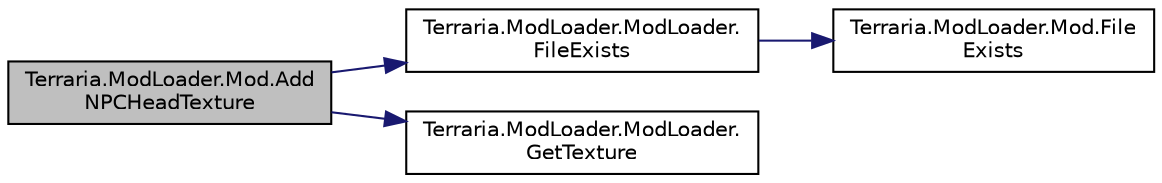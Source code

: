 digraph "Terraria.ModLoader.Mod.AddNPCHeadTexture"
{
  edge [fontname="Helvetica",fontsize="10",labelfontname="Helvetica",labelfontsize="10"];
  node [fontname="Helvetica",fontsize="10",shape=record];
  rankdir="LR";
  Node57 [label="Terraria.ModLoader.Mod.Add\lNPCHeadTexture",height=0.2,width=0.4,color="black", fillcolor="grey75", style="filled", fontcolor="black"];
  Node57 -> Node58 [color="midnightblue",fontsize="10",style="solid",fontname="Helvetica"];
  Node58 [label="Terraria.ModLoader.ModLoader.\lFileExists",height=0.2,width=0.4,color="black", fillcolor="white", style="filled",URL="$class_terraria_1_1_mod_loader_1_1_mod_loader.html#aeb0d9d1bfee842c0e232de398756f869"];
  Node58 -> Node59 [color="midnightblue",fontsize="10",style="solid",fontname="Helvetica"];
  Node59 [label="Terraria.ModLoader.Mod.File\lExists",height=0.2,width=0.4,color="black", fillcolor="white", style="filled",URL="$class_terraria_1_1_mod_loader_1_1_mod.html#ac6060b44af6ea4bf0db551886ea796d9"];
  Node57 -> Node60 [color="midnightblue",fontsize="10",style="solid",fontname="Helvetica"];
  Node60 [label="Terraria.ModLoader.ModLoader.\lGetTexture",height=0.2,width=0.4,color="black", fillcolor="white", style="filled",URL="$class_terraria_1_1_mod_loader_1_1_mod_loader.html#aaddf4c69589710e2b5329d4df1e93f18"];
}
